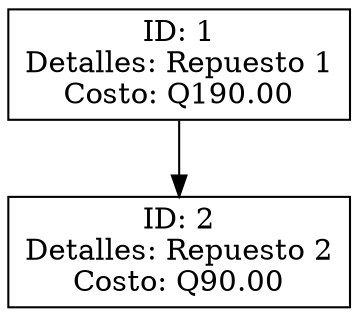 digraph ArbolBinarioServicios {
node [shape=record];
"1" [label="ID: 1\nDetalles: Repuesto 1\nCosto: Q190.00"];
"1" -> "2";
"2" [label="ID: 2\nDetalles: Repuesto 2\nCosto: Q90.00"];
}
